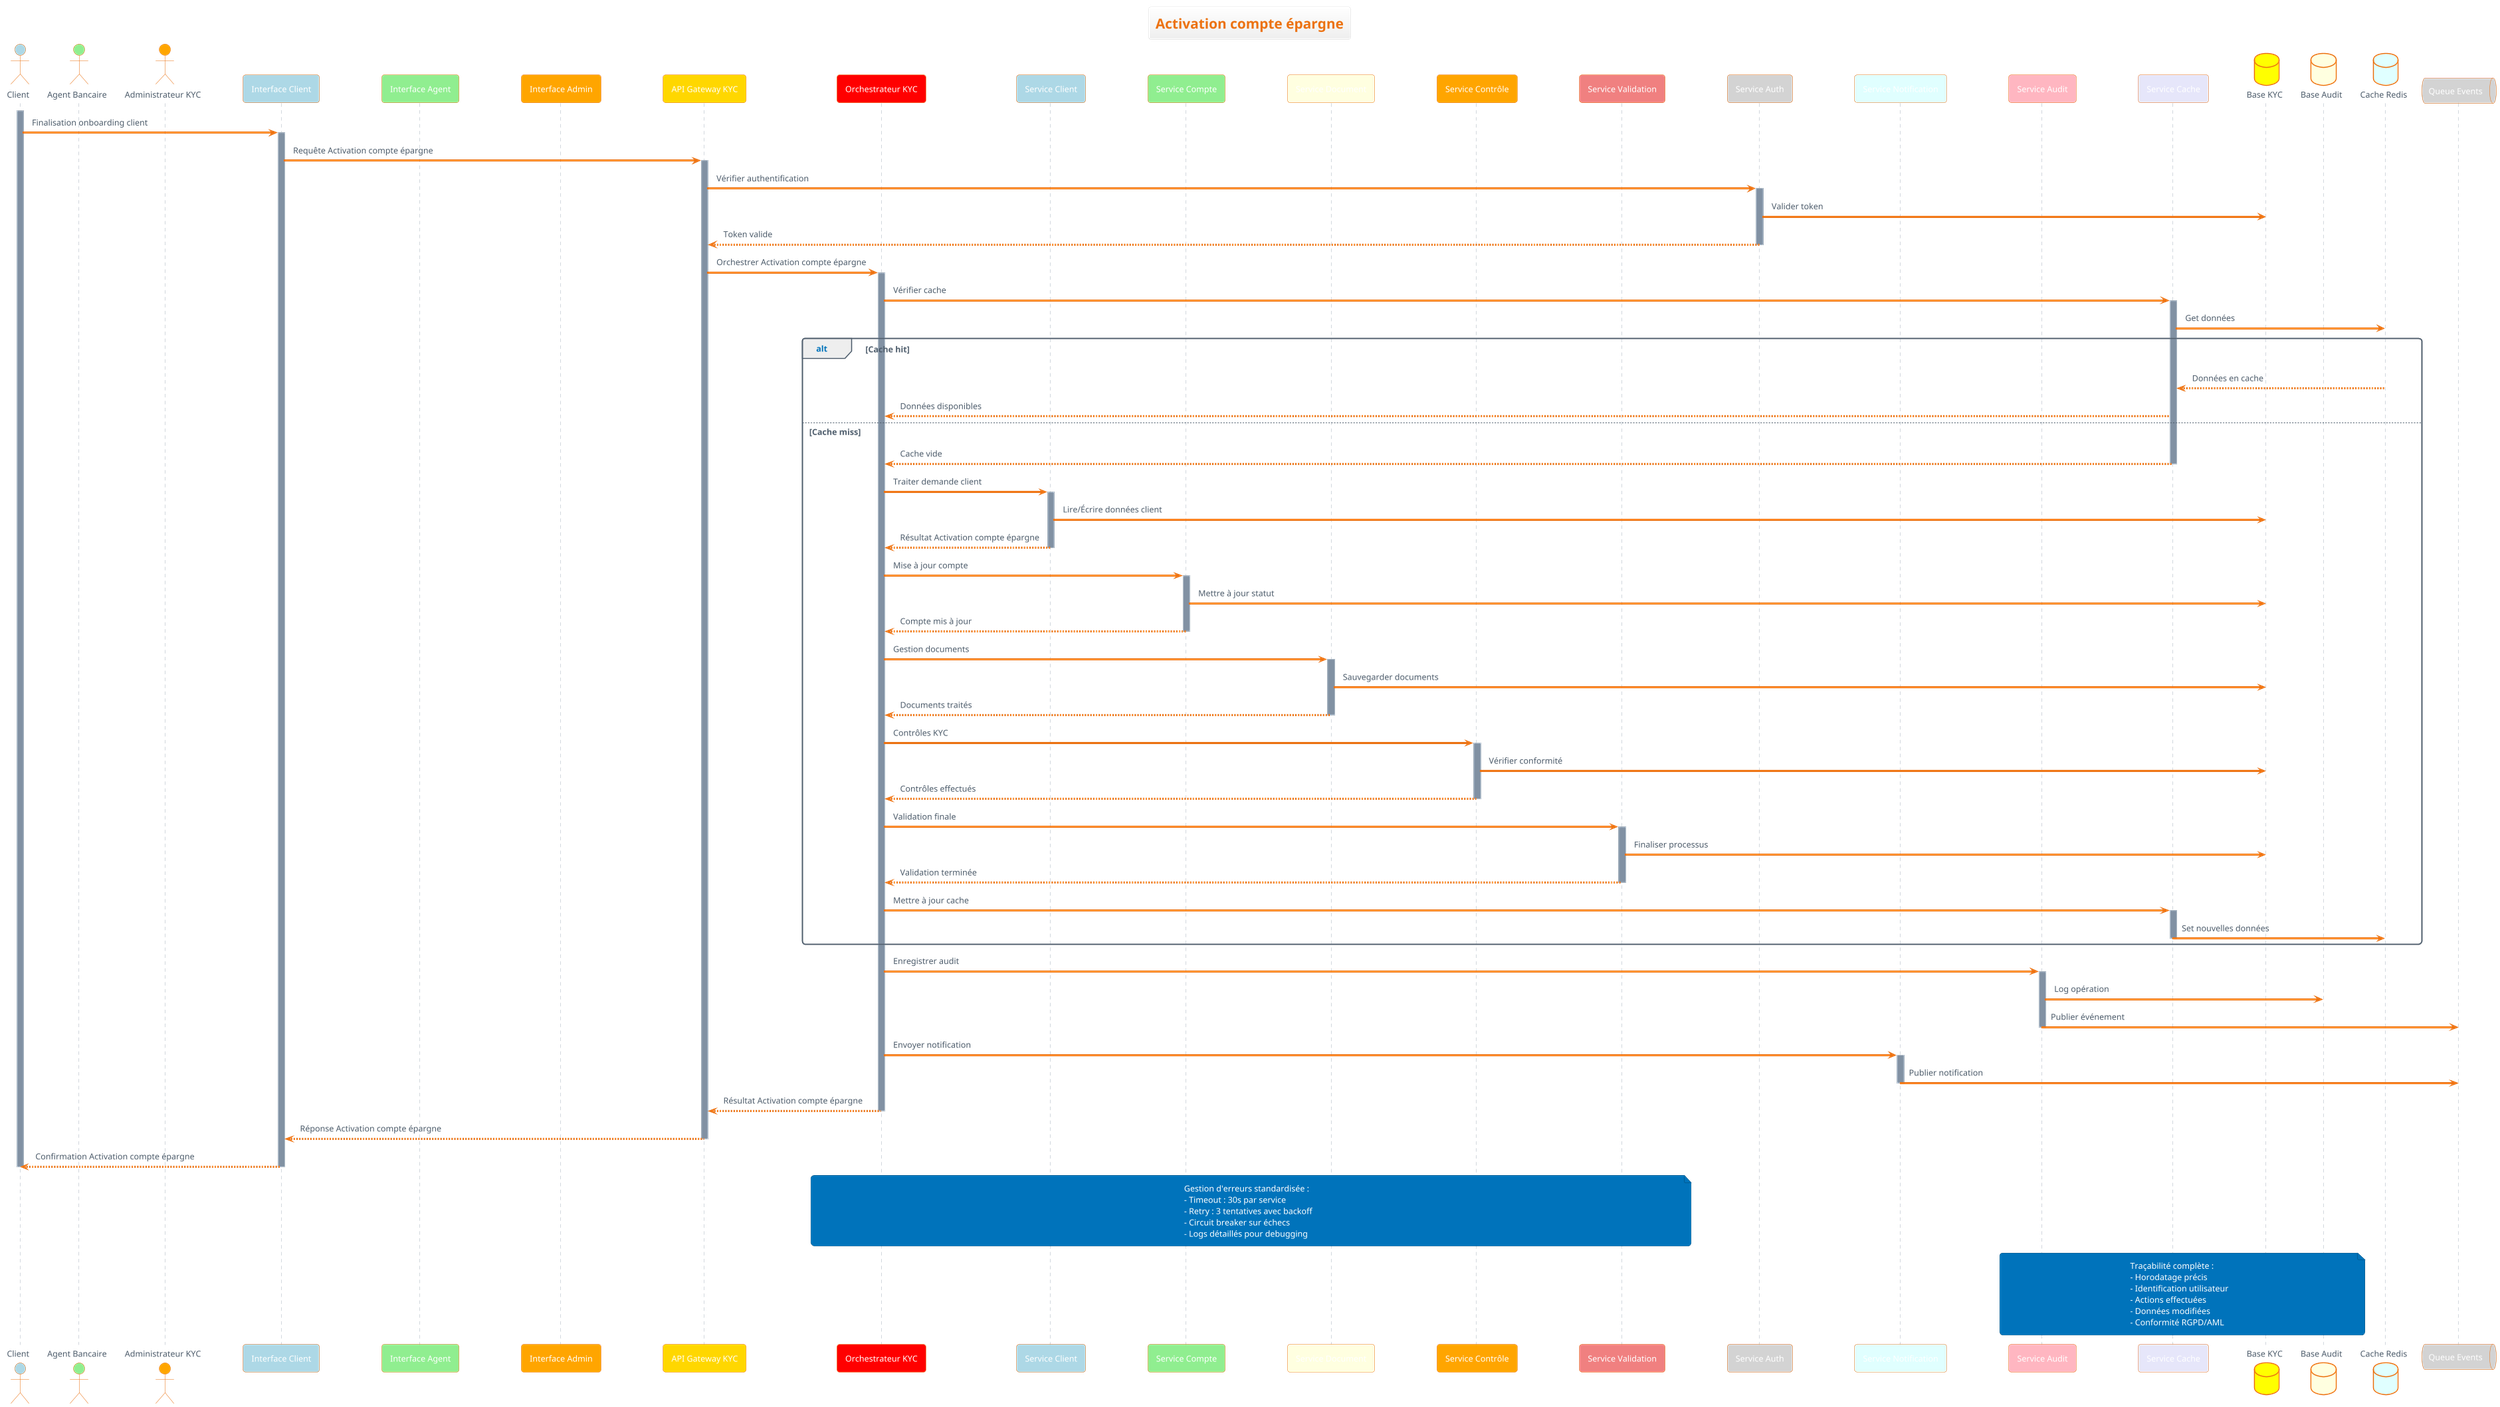 @startuml
!theme aws-orange
title Activation compte épargne

' === ACTEURS ===
actor "Client" as client #lightblue
actor "Agent Bancaire" as agent #lightgreen
actor "Administrateur KYC" as admin #orange

' === INTERFACES ===
participant "Interface Client" as ui_client #lightblue
participant "Interface Agent" as ui_agent #lightgreen
participant "Interface Admin" as ui_admin #orange

' === API GATEWAY ===
participant "API Gateway KYC" as gateway #gold

' === ORCHESTRATION ===
participant "Orchestrateur KYC" as orchestrator #red

' === SERVICES MÉTIER ===
participant "Service Client" as svc_client #lightblue
participant "Service Compte" as svc_compte #lightgreen
participant "Service Document" as svc_document #lightyellow
participant "Service Contrôle" as svc_controle #orange
participant "Service Validation" as svc_validation #lightcoral

' === SERVICES TECHNIQUES ===
participant "Service Auth" as svc_auth #lightgray
participant "Service Notification" as svc_notification #lightcyan
participant "Service Audit" as svc_audit #lightpink
participant "Service Cache" as svc_cache #lavender

' === INFRASTRUCTURE ===
database "Base KYC" as db_kyc #yellow
database "Base Audit" as db_audit #lightyellow
database "Cache Redis" as cache_redis #lightcyan
queue "Queue Events" as queue #lightgray

' === SÉQUENCE PRINCIPALE ===
activate client
client -> ui_client : Finalisation onboarding client
activate ui_client

ui_client -> gateway : Requête Activation compte épargne
activate gateway

gateway -> svc_auth : Vérifier authentification
activate svc_auth
svc_auth -> db_kyc : Valider token
svc_auth --> gateway : Token valide
deactivate svc_auth

gateway -> orchestrator : Orchestrer Activation compte épargne
activate orchestrator

' === GESTION DU CACHE ===
orchestrator -> svc_cache : Vérifier cache
activate svc_cache
svc_cache -> cache_redis : Get données
alt Cache hit
    cache_redis --> svc_cache : Données en cache
    svc_cache --> orchestrator : Données disponibles
else Cache miss
    svc_cache --> orchestrator : Cache vide
    deactivate svc_cache
    
    ' === LOGIQUE MÉTIER ===
    orchestrator -> svc_client : Traiter demande client
    activate svc_client
    svc_client -> db_kyc : Lire/Écrire données client
    svc_client --> orchestrator : Résultat Activation compte épargne
    deactivate svc_client
    
    orchestrator -> svc_compte : Mise à jour compte
    activate svc_compte
    svc_compte -> db_kyc : Mettre à jour statut
    svc_compte --> orchestrator : Compte mis à jour
    deactivate svc_compte
    
    orchestrator -> svc_document : Gestion documents
    activate svc_document
    svc_document -> db_kyc : Sauvegarder documents
    svc_document --> orchestrator : Documents traités
    deactivate svc_document
    
    orchestrator -> svc_controle : Contrôles KYC
    activate svc_controle
    svc_controle -> db_kyc : Vérifier conformité
    svc_controle --> orchestrator : Contrôles effectués
    deactivate svc_controle
    
    orchestrator -> svc_validation : Validation finale
    activate svc_validation
    svc_validation -> db_kyc : Finaliser processus
    svc_validation --> orchestrator : Validation terminée
    deactivate svc_validation
    
    ' === MISE À JOUR DU CACHE ===
    orchestrator -> svc_cache : Mettre à jour cache
    activate svc_cache
    svc_cache -> cache_redis : Set nouvelles données
    deactivate svc_cache
end

' === AUDIT ET NOTIFICATION ===
orchestrator -> svc_audit : Enregistrer audit
activate svc_audit
svc_audit -> db_audit : Log opération
svc_audit -> queue : Publier événement
deactivate svc_audit

orchestrator -> svc_notification : Envoyer notification
activate svc_notification
svc_notification -> queue : Publier notification
deactivate svc_notification

orchestrator --> gateway : Résultat Activation compte épargne
deactivate orchestrator

gateway --> ui_client : Réponse Activation compte épargne
deactivate gateway

ui_client --> client : Confirmation Activation compte épargne
deactivate ui_client
deactivate client

' === GESTION D'ERREURS ===
note over orchestrator, svc_validation
  Gestion d'erreurs standardisée :
  - Timeout : 30s par service
  - Retry : 3 tentatives avec backoff
  - Circuit breaker sur échecs
  - Logs détaillés pour debugging
end note

' === CONFORMITÉ RÉGLEMENTAIRE ===
note over svc_audit, db_audit
  Traçabilité complète :
  - Horodatage précis
  - Identification utilisateur
  - Actions effectuées
  - Données modifiées
  - Conformité RGPD/AML
end note

@enduml

